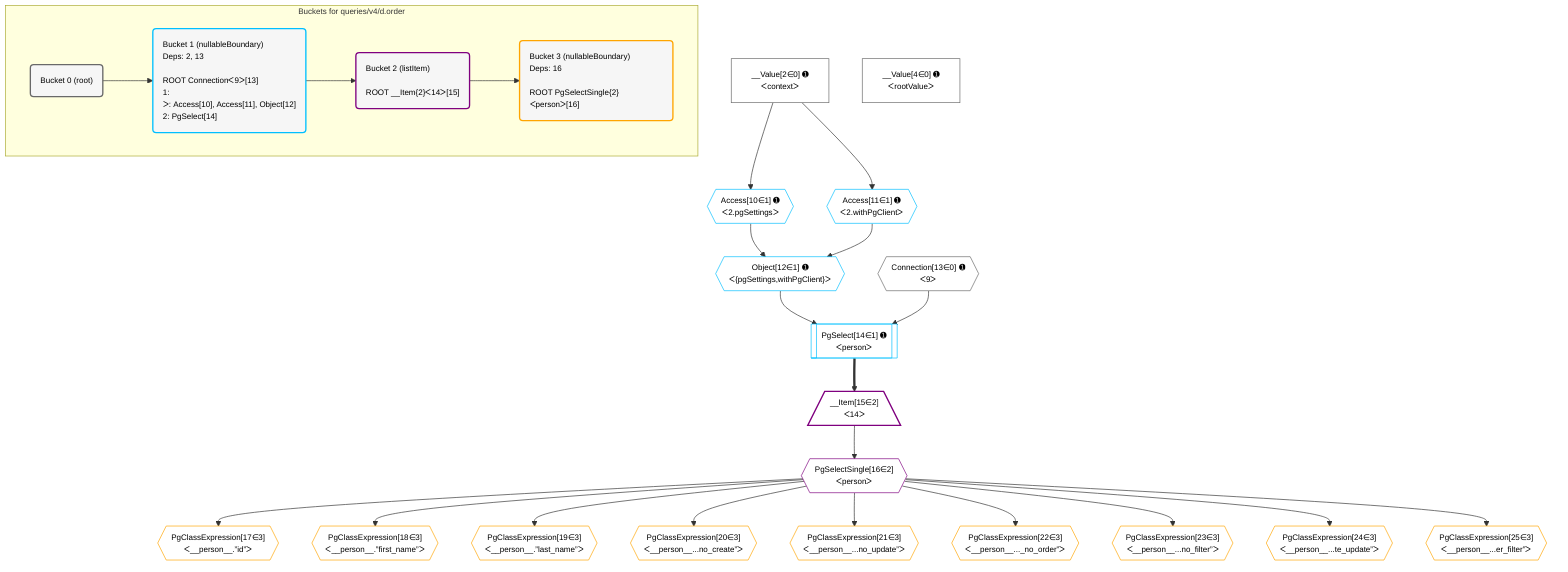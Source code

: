 %%{init: {'themeVariables': { 'fontSize': '12px'}}}%%
graph TD
    classDef path fill:#eee,stroke:#000,color:#000
    classDef plan fill:#fff,stroke-width:1px,color:#000
    classDef itemplan fill:#fff,stroke-width:2px,color:#000
    classDef unbatchedplan fill:#dff,stroke-width:1px,color:#000
    classDef sideeffectplan fill:#fcc,stroke-width:2px,color:#000
    classDef bucket fill:#f6f6f6,color:#000,stroke-width:2px,text-align:left


    %% plan dependencies
    __Value2["__Value[2∈0] ➊<br />ᐸcontextᐳ"]:::plan
    __Value4["__Value[4∈0] ➊<br />ᐸrootValueᐳ"]:::plan
    Connection13{{"Connection[13∈0] ➊<br />ᐸ9ᐳ"}}:::plan
    Object12{{"Object[12∈1] ➊<br />ᐸ{pgSettings,withPgClient}ᐳ"}}:::plan
    Access10{{"Access[10∈1] ➊<br />ᐸ2.pgSettingsᐳ"}}:::plan
    Access11{{"Access[11∈1] ➊<br />ᐸ2.withPgClientᐳ"}}:::plan
    Access10 & Access11 --> Object12
    PgSelect14[["PgSelect[14∈1] ➊<br />ᐸpersonᐳ"]]:::plan
    Object12 & Connection13 --> PgSelect14
    __Value2 --> Access10
    __Value2 --> Access11
    __Item15[/"__Item[15∈2]<br />ᐸ14ᐳ"\]:::itemplan
    PgSelect14 ==> __Item15
    PgSelectSingle16{{"PgSelectSingle[16∈2]<br />ᐸpersonᐳ"}}:::plan
    __Item15 --> PgSelectSingle16
    PgClassExpression17{{"PgClassExpression[17∈3]<br />ᐸ__person__.”id”ᐳ"}}:::plan
    PgSelectSingle16 --> PgClassExpression17
    PgClassExpression18{{"PgClassExpression[18∈3]<br />ᐸ__person__.”first_name”ᐳ"}}:::plan
    PgSelectSingle16 --> PgClassExpression18
    PgClassExpression19{{"PgClassExpression[19∈3]<br />ᐸ__person__.”last_name”ᐳ"}}:::plan
    PgSelectSingle16 --> PgClassExpression19
    PgClassExpression20{{"PgClassExpression[20∈3]<br />ᐸ__person__...no_create”ᐳ"}}:::plan
    PgSelectSingle16 --> PgClassExpression20
    PgClassExpression21{{"PgClassExpression[21∈3]<br />ᐸ__person__...no_update”ᐳ"}}:::plan
    PgSelectSingle16 --> PgClassExpression21
    PgClassExpression22{{"PgClassExpression[22∈3]<br />ᐸ__person__..._no_order”ᐳ"}}:::plan
    PgSelectSingle16 --> PgClassExpression22
    PgClassExpression23{{"PgClassExpression[23∈3]<br />ᐸ__person__...no_filter”ᐳ"}}:::plan
    PgSelectSingle16 --> PgClassExpression23
    PgClassExpression24{{"PgClassExpression[24∈3]<br />ᐸ__person__...te_update”ᐳ"}}:::plan
    PgSelectSingle16 --> PgClassExpression24
    PgClassExpression25{{"PgClassExpression[25∈3]<br />ᐸ__person__...er_filter”ᐳ"}}:::plan
    PgSelectSingle16 --> PgClassExpression25

    %% define steps

    subgraph "Buckets for queries/v4/d.order"
    Bucket0("Bucket 0 (root)"):::bucket
    classDef bucket0 stroke:#696969
    class Bucket0,__Value2,__Value4,Connection13 bucket0
    Bucket1("Bucket 1 (nullableBoundary)<br />Deps: 2, 13<br /><br />ROOT Connectionᐸ9ᐳ[13]<br />1: <br />ᐳ: Access[10], Access[11], Object[12]<br />2: PgSelect[14]"):::bucket
    classDef bucket1 stroke:#00bfff
    class Bucket1,Access10,Access11,Object12,PgSelect14 bucket1
    Bucket2("Bucket 2 (listItem)<br /><br />ROOT __Item{2}ᐸ14ᐳ[15]"):::bucket
    classDef bucket2 stroke:#7f007f
    class Bucket2,__Item15,PgSelectSingle16 bucket2
    Bucket3("Bucket 3 (nullableBoundary)<br />Deps: 16<br /><br />ROOT PgSelectSingle{2}ᐸpersonᐳ[16]"):::bucket
    classDef bucket3 stroke:#ffa500
    class Bucket3,PgClassExpression17,PgClassExpression18,PgClassExpression19,PgClassExpression20,PgClassExpression21,PgClassExpression22,PgClassExpression23,PgClassExpression24,PgClassExpression25 bucket3
    Bucket0 --> Bucket1
    Bucket1 --> Bucket2
    Bucket2 --> Bucket3
    end